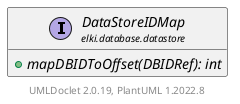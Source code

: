 @startuml
    remove .*\.(Instance|Par|Parameterizer|Factory)$
    set namespaceSeparator none
    hide empty fields
    hide empty methods

    interface "<size:14>DataStoreIDMap\n<size:10>elki.database.datastore" as elki.database.datastore.DataStoreIDMap [[DataStoreIDMap.html]] {
        {abstract} +mapDBIDToOffset(DBIDRef): int
    }

    center footer UMLDoclet 2.0.19, PlantUML 1.2022.8
@enduml

